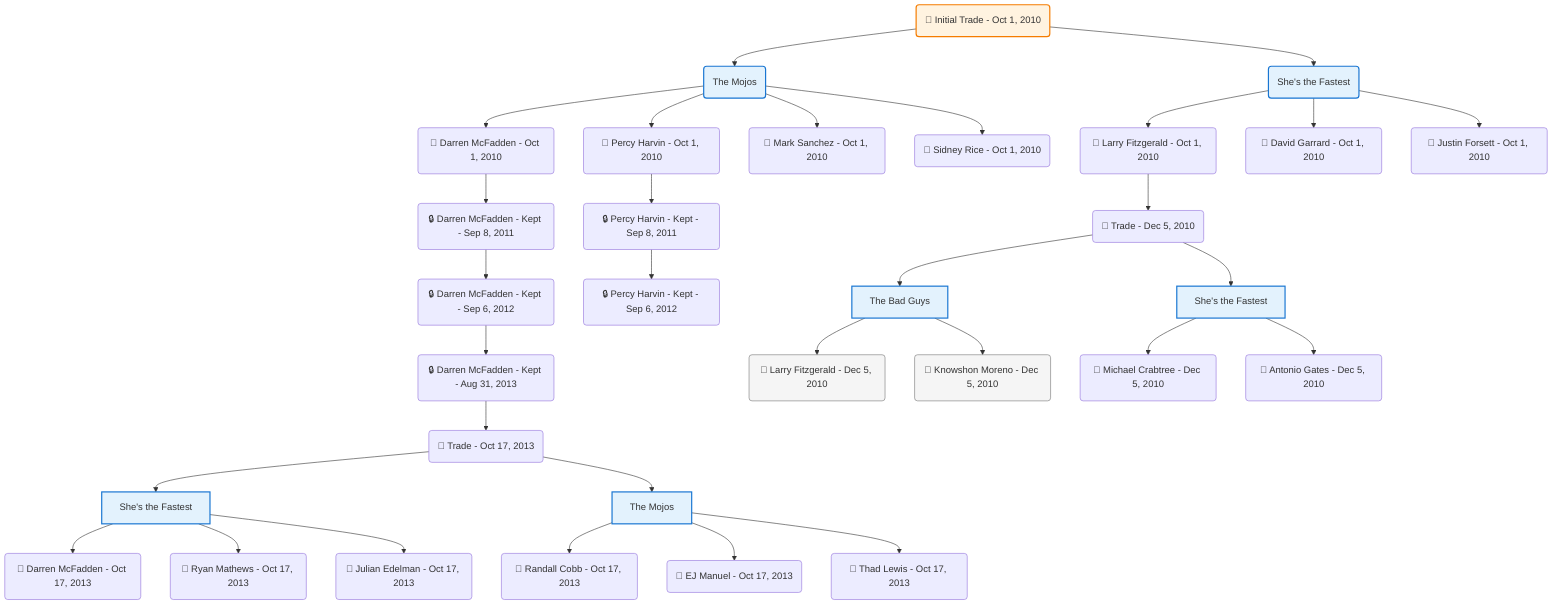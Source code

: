 flowchart TD

    TRADE_MAIN("🔄 Initial Trade - Oct 1, 2010")
    TEAM_1("The Mojos")
    TEAM_2("She's the Fastest")
    NODE_b503a368-d959-4481-81c6-0c91653820ea("🔄 Darren McFadden - Oct 1, 2010")
    NODE_1e66d3f2-a4e9-4c56-ac69-2a0532061193("🔒 Darren McFadden - Kept - Sep 8, 2011")
    NODE_85fd0ddf-e8e8-45e7-8114-54ae3e83b693("🔒 Darren McFadden - Kept - Sep 6, 2012")
    NODE_ed4f642a-6143-4489-834f-2eada703da8d("🔒 Darren McFadden - Kept - Aug 31, 2013")
    TRADE_fcf10500-db02-46a8-9a89-c4a2d85815fc_3("🔄 Trade - Oct 17, 2013")
    TEAM_4449259f-64af-44fd-9235-1facc0926234_4["She's the Fastest"]
    NODE_e0606256-17cf-4b6e-a9c9-649c69a2e1f5("🔄 Darren McFadden - Oct 17, 2013")
    NODE_dbb052b9-7c33-4309-8cf1-635d44e8929f("🔄 Ryan Mathews - Oct 17, 2013")
    NODE_f4da4534-c65e-4015-90d4-99025dc618f4("🔄 Julian Edelman - Oct 17, 2013")
    TEAM_bbe2d0ad-54cf-4c22-be82-b2a5f262a157_5["The Mojos"]
    NODE_c9c07495-9341-48a1-9037-3a2f269c5633("🔄 Randall Cobb - Oct 17, 2013")
    NODE_9064ca18-2fbc-44cf-a0ca-6489e618ef0e("🔄 EJ Manuel - Oct 17, 2013")
    NODE_3f7a46b8-b3e8-43a4-b9dc-7647ac155a92("🔄 Thad Lewis - Oct 17, 2013")
    NODE_d82edf8c-a777-4f74-b05d-178830a17663("🔄 Larry Fitzgerald - Oct 1, 2010")
    TRADE_7079c566-1aef-449d-80e3-81013e223777_6("🔄 Trade - Dec 5, 2010")
    TEAM_b2220d1a-ff75-4622-9757-09978901110f_7["The Bad Guys"]
    NODE_fbf9d819-d0b8-4ee4-afe1-0b279afe083d("🔄 Larry Fitzgerald - Dec 5, 2010")
    NODE_e3eeb034-e4c6-4be5-a812-b2c48eba0d53("🔄 Knowshon Moreno - Dec 5, 2010")
    TEAM_4449259f-64af-44fd-9235-1facc0926234_8["She's the Fastest"]
    NODE_3f49242f-c13a-4378-b163-959d8092b13e("🔄 Michael Crabtree - Dec 5, 2010")
    NODE_e2188277-78ab-4766-9782-da39ab3295ef("🔄 Antonio Gates - Dec 5, 2010")
    NODE_45443069-9936-4f80-9a63-3de717fa9d3c("🔄 Percy Harvin - Oct 1, 2010")
    NODE_50823ba7-04fb-430e-90ed-ee4c9e4271e4("🔒 Percy Harvin - Kept - Sep 8, 2011")
    NODE_af9777ac-99ff-4f9d-8fd6-c89871de65a2("🔒 Percy Harvin - Kept - Sep 6, 2012")
    NODE_949e5354-5967-4fa6-b67a-55ce24647446("🔄 David Garrard - Oct 1, 2010")
    NODE_c78877d5-09d8-421e-96de-93ea06634f23("🔄 Mark Sanchez - Oct 1, 2010")
    NODE_85957a1a-4a31-4091-be02-d15f3e4c6ec6("🔄 Justin Forsett - Oct 1, 2010")
    NODE_182ca3fb-4bcb-46b2-a0d5-ed597f5ca5c0("🔄 Sidney Rice - Oct 1, 2010")

    TRADE_MAIN --> TEAM_1
    TRADE_MAIN --> TEAM_2
    TEAM_1 --> NODE_b503a368-d959-4481-81c6-0c91653820ea
    NODE_b503a368-d959-4481-81c6-0c91653820ea --> NODE_1e66d3f2-a4e9-4c56-ac69-2a0532061193
    NODE_1e66d3f2-a4e9-4c56-ac69-2a0532061193 --> NODE_85fd0ddf-e8e8-45e7-8114-54ae3e83b693
    NODE_85fd0ddf-e8e8-45e7-8114-54ae3e83b693 --> NODE_ed4f642a-6143-4489-834f-2eada703da8d
    NODE_ed4f642a-6143-4489-834f-2eada703da8d --> TRADE_fcf10500-db02-46a8-9a89-c4a2d85815fc_3
    TRADE_fcf10500-db02-46a8-9a89-c4a2d85815fc_3 --> TEAM_4449259f-64af-44fd-9235-1facc0926234_4
    TEAM_4449259f-64af-44fd-9235-1facc0926234_4 --> NODE_e0606256-17cf-4b6e-a9c9-649c69a2e1f5
    TEAM_4449259f-64af-44fd-9235-1facc0926234_4 --> NODE_dbb052b9-7c33-4309-8cf1-635d44e8929f
    TEAM_4449259f-64af-44fd-9235-1facc0926234_4 --> NODE_f4da4534-c65e-4015-90d4-99025dc618f4
    TRADE_fcf10500-db02-46a8-9a89-c4a2d85815fc_3 --> TEAM_bbe2d0ad-54cf-4c22-be82-b2a5f262a157_5
    TEAM_bbe2d0ad-54cf-4c22-be82-b2a5f262a157_5 --> NODE_c9c07495-9341-48a1-9037-3a2f269c5633
    TEAM_bbe2d0ad-54cf-4c22-be82-b2a5f262a157_5 --> NODE_9064ca18-2fbc-44cf-a0ca-6489e618ef0e
    TEAM_bbe2d0ad-54cf-4c22-be82-b2a5f262a157_5 --> NODE_3f7a46b8-b3e8-43a4-b9dc-7647ac155a92
    TEAM_2 --> NODE_d82edf8c-a777-4f74-b05d-178830a17663
    NODE_d82edf8c-a777-4f74-b05d-178830a17663 --> TRADE_7079c566-1aef-449d-80e3-81013e223777_6
    TRADE_7079c566-1aef-449d-80e3-81013e223777_6 --> TEAM_b2220d1a-ff75-4622-9757-09978901110f_7
    TEAM_b2220d1a-ff75-4622-9757-09978901110f_7 --> NODE_fbf9d819-d0b8-4ee4-afe1-0b279afe083d
    TEAM_b2220d1a-ff75-4622-9757-09978901110f_7 --> NODE_e3eeb034-e4c6-4be5-a812-b2c48eba0d53
    TRADE_7079c566-1aef-449d-80e3-81013e223777_6 --> TEAM_4449259f-64af-44fd-9235-1facc0926234_8
    TEAM_4449259f-64af-44fd-9235-1facc0926234_8 --> NODE_3f49242f-c13a-4378-b163-959d8092b13e
    TEAM_4449259f-64af-44fd-9235-1facc0926234_8 --> NODE_e2188277-78ab-4766-9782-da39ab3295ef
    TEAM_1 --> NODE_45443069-9936-4f80-9a63-3de717fa9d3c
    NODE_45443069-9936-4f80-9a63-3de717fa9d3c --> NODE_50823ba7-04fb-430e-90ed-ee4c9e4271e4
    NODE_50823ba7-04fb-430e-90ed-ee4c9e4271e4 --> NODE_af9777ac-99ff-4f9d-8fd6-c89871de65a2
    TEAM_2 --> NODE_949e5354-5967-4fa6-b67a-55ce24647446
    TEAM_1 --> NODE_c78877d5-09d8-421e-96de-93ea06634f23
    TEAM_2 --> NODE_85957a1a-4a31-4091-be02-d15f3e4c6ec6
    TEAM_1 --> NODE_182ca3fb-4bcb-46b2-a0d5-ed597f5ca5c0

    %% Node styling
    classDef teamNode fill:#e3f2fd,stroke:#1976d2,stroke-width:2px
    classDef tradeNode fill:#fff3e0,stroke:#f57c00,stroke-width:2px
    classDef playerNode fill:#f3e5f5,stroke:#7b1fa2,stroke-width:1px
    classDef nonRootPlayerNode fill:#f5f5f5,stroke:#757575,stroke-width:1px
    classDef endNode fill:#ffebee,stroke:#c62828,stroke-width:2px
    classDef waiverNode fill:#e8f5e8,stroke:#388e3c,stroke-width:2px
    classDef championshipNode fill:#fff9c4,stroke:#f57f17,stroke-width:3px

    class TEAM_1,TEAM_2,TEAM_4449259f-64af-44fd-9235-1facc0926234_4,TEAM_bbe2d0ad-54cf-4c22-be82-b2a5f262a157_5,TEAM_b2220d1a-ff75-4622-9757-09978901110f_7,TEAM_4449259f-64af-44fd-9235-1facc0926234_8 teamNode
    class NODE_fbf9d819-d0b8-4ee4-afe1-0b279afe083d,NODE_e3eeb034-e4c6-4be5-a812-b2c48eba0d53 nonRootPlayerNode
    class TRADE_MAIN tradeNode